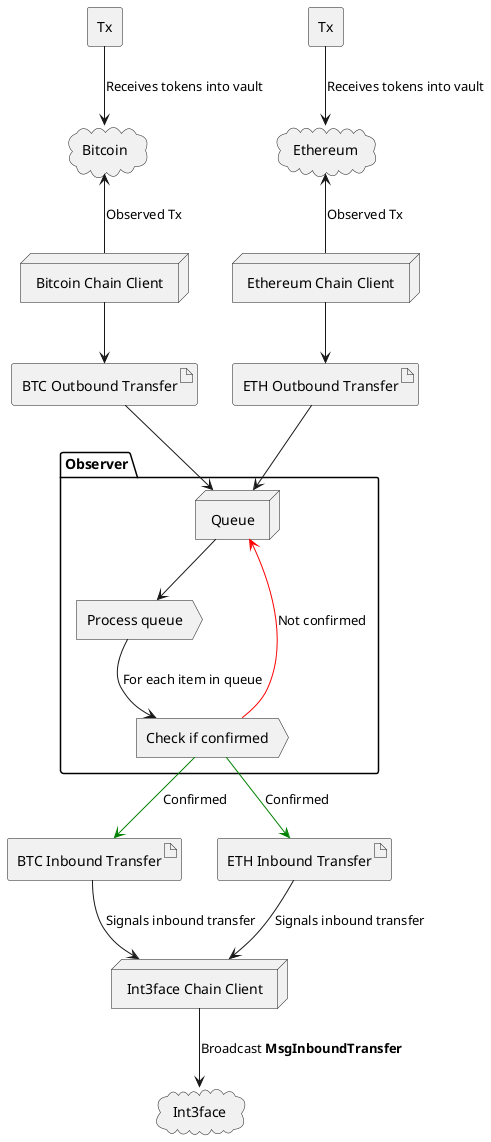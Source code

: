 @startuml observer_int3face_inbound
rectangle "Tx" as tx1
rectangle "Tx" as tx2

cloud "Bitcoin" as btc
cloud "Ethereum" as eth
cloud "Int3face" as int3

node "Bitcoin Chain Client" as btcClient
node "Ethereum Chain Client" as ethClient
node "Int3face Chain Client" as int3Client

artifact "BTC Outbound Transfer" as btcOut
artifact "ETH Outbound Transfer" as ethOut
artifact "BTC Inbound Transfer" as btcIn
artifact "ETH Inbound Transfer" as ethIn

folder "Observer" as observer {
    node "Queue" as queue
    action "Process queue" as process
    action "Check if confirmed" as confirm
}

tx1 -d-> btc: "Receives tokens into vault"
tx2 -d-> eth: "Receives tokens into vault"

btcClient -u-> btc: "Observed Tx"
ethClient -u-> eth: "Observed Tx"

btcClient -d-> btcOut
ethClient -d-> ethOut

btcOut -d-> queue
ethOut -d-> queue

queue -d-> process
process -d-> confirm: For each item in queue
confirm -d-> btcIn #green: Confirmed
confirm -d-> ethIn #green: Confirmed
confirm --> queue #red: Not confirmed

btcIn -d-> int3Client: Signals inbound transfer
ethIn -d-> int3Client: Signals inbound transfer

int3Client -d-> int3: Broadcast **MsgInboundTransfer**
@enduml